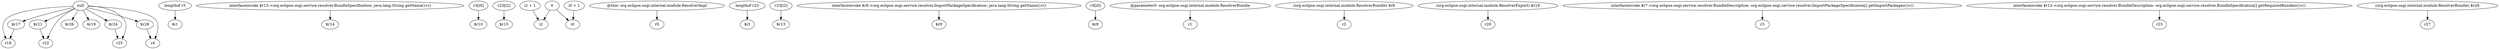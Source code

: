 digraph g {
0[label="null"]
1[label="r18"]
0->1[label=""]
2[label="$r17"]
0->2[label=""]
3[label="lengthof r3"]
4[label="$i1"]
3->4[label=""]
5[label="interfaceinvoke $r13.<org.eclipse.osgi.service.resolver.BundleSpecification: java.lang.String getName()>()"]
6[label="$r14"]
5->6[label=""]
7[label="r3[i0]"]
8[label="$r10"]
7->8[label=""]
9[label="$r21"]
10[label="r22"]
9->10[label=""]
11[label="$r26"]
0->11[label=""]
12[label="r23[i2]"]
13[label="$r15"]
12->13[label=""]
14[label="i2 + 1"]
15[label="i2"]
14->15[label=""]
16[label="@this: org.eclipse.osgi.internal.module.ResolverImpl"]
17[label="r0"]
16->17[label=""]
18[label="$r19"]
0->18[label=""]
19[label="lengthof r23"]
20[label="$i3"]
19->20[label=""]
0->9[label=""]
21[label="$r24"]
22[label="r25"]
21->22[label=""]
23[label="i0 + 1"]
24[label="i0"]
23->24[label=""]
25[label="0"]
25->15[label=""]
26[label="r23[i2]"]
27[label="$r13"]
26->27[label=""]
28[label="interfaceinvoke $r8.<org.eclipse.osgi.service.resolver.ImportPackageSpecification: java.lang.String getName()>()"]
29[label="$r9"]
28->29[label=""]
30[label="r3[i0]"]
31[label="$r8"]
30->31[label=""]
2->1[label=""]
32[label="@parameter0: org.eclipse.osgi.internal.module.ResolverBundle"]
33[label="r1"]
32->33[label=""]
34[label="$r28"]
0->34[label=""]
35[label="(org.eclipse.osgi.internal.module.ResolverBundle) $r6"]
36[label="r2"]
35->36[label=""]
37[label="r4"]
0->37[label=""]
38[label="(org.eclipse.osgi.internal.module.ResolverExport) $r19"]
39[label="r20"]
38->39[label=""]
0->10[label=""]
34->37[label=""]
25->24[label=""]
40[label="interfaceinvoke $r7.<org.eclipse.osgi.service.resolver.BundleDescription: org.eclipse.osgi.service.resolver.ImportPackageSpecification[] getImportPackages()>()"]
41[label="r3"]
40->41[label=""]
42[label="interfaceinvoke $r12.<org.eclipse.osgi.service.resolver.BundleDescription: org.eclipse.osgi.service.resolver.BundleSpecification[] getRequiredBundles()>()"]
43[label="r23"]
42->43[label=""]
0->22[label=""]
0->21[label=""]
44[label="(org.eclipse.osgi.internal.module.ResolverBundle) $r26"]
45[label="r27"]
44->45[label=""]
}